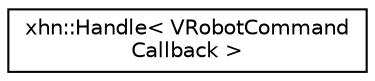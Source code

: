 digraph "Graphical Class Hierarchy"
{
  edge [fontname="Helvetica",fontsize="10",labelfontname="Helvetica",labelfontsize="10"];
  node [fontname="Helvetica",fontsize="10",shape=record];
  rankdir="LR";
  Node1 [label="xhn::Handle\< VRobotCommand\lCallback \>",height=0.2,width=0.4,color="black", fillcolor="white", style="filled",URL="$classxhn_1_1_handle.html"];
}
